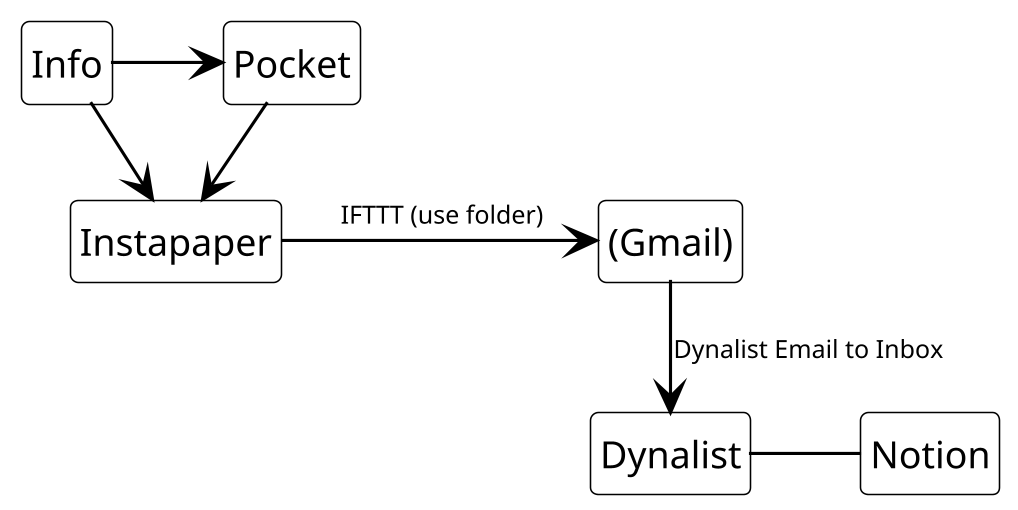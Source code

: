 @startuml

hide circle
hide empty fields
hide empty methods

skinparam class {
    backGroundColor white
    borderColor black
    arrowColor black
    
}

skinparam {
    shadowing false
    ranksep 30
    dpi 300
    arrowThickness 1
    defaultFontSize 12
    arrowFontSize 8
}

class "Info" as info
class "Pocket" as pocket
class "Instapaper" as instapaper
class "Notion" as notion
class "(Gmail)" as gmail
class "Dynalist" as dynalist

info -> pocket
info -> instapaper
instapaper -> gmail : IFTTT (use folder)
pocket --> instapaper
gmail --> dynalist : Dynalist Email to Inbox
dynalist - notion

@enduml
